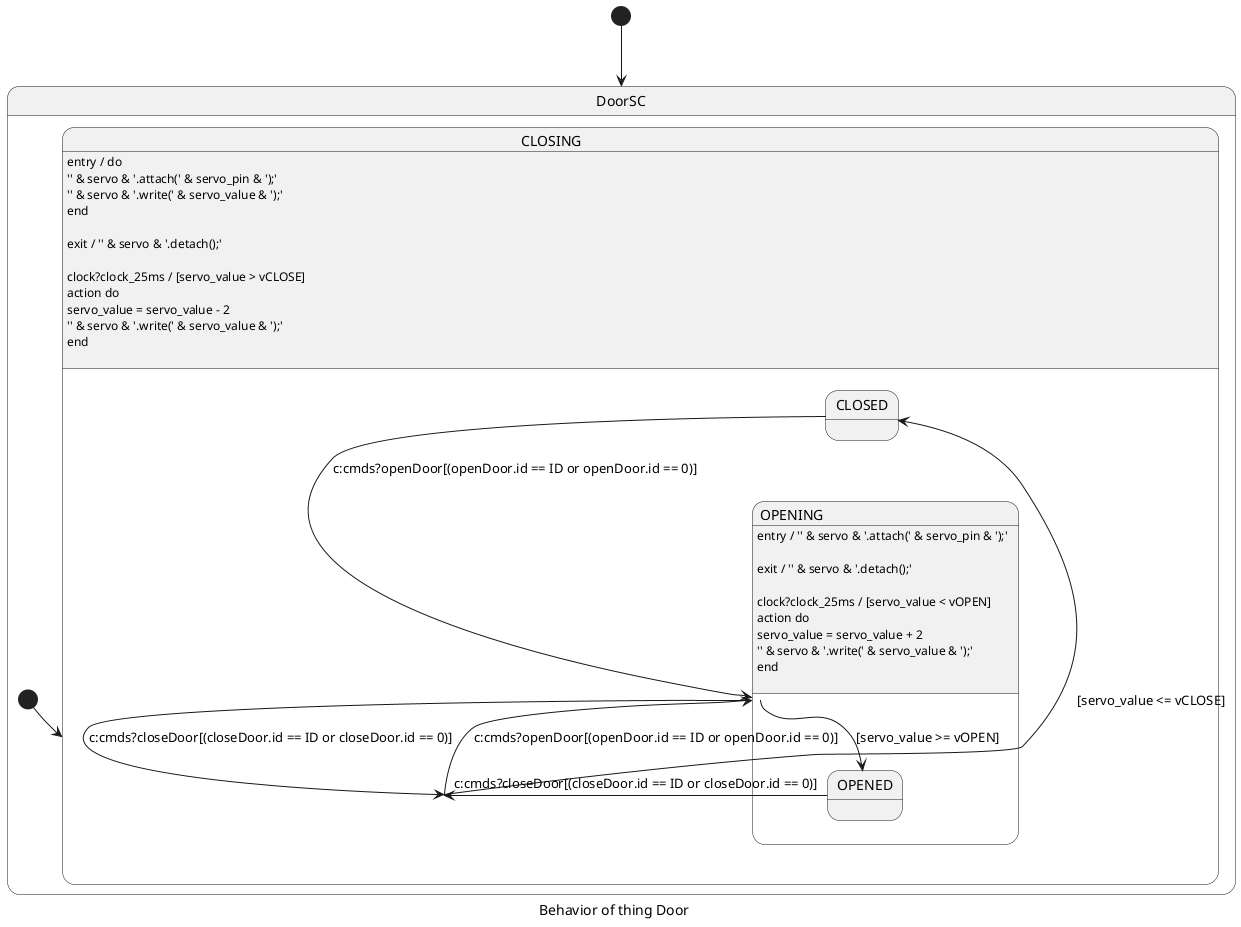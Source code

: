 @startuml
skinparam defaultTextAlignment left
caption Behavior of thing Door
[*] --> DoorSC
state DoorSC{
state CLOSING{
	CLOSING : entry / do \n'' & servo & '.attach(' & servo_pin & ');'\n'' & servo & '.write(' & servo_value & ');'\nend\n
	CLOSING : exit / '' & servo & '.detach();'\n

CLOSING --> CLOSED : [servo_value <= vCLOSE]

CLOSING --> OPENING : c:cmds?openDoor[(openDoor.id == ID or openDoor.id == 0)]
	CLOSING : clock?clock_25ms / [servo_value > vCLOSE]\naction do \nservo_value = servo_value - 2\n'' & servo & '.write(' & servo_value & ');'\nend\n
}
state CLOSED{

CLOSED --> OPENING : c:cmds?openDoor[(openDoor.id == ID or openDoor.id == 0)]
}
state OPENING{
	OPENING : entry / '' & servo & '.attach(' & servo_pin & ');'\n
	OPENING : exit / '' & servo & '.detach();'\n

OPENING --> OPENED : [servo_value >= vOPEN]

OPENING --> CLOSING : c:cmds?closeDoor[(closeDoor.id == ID or closeDoor.id == 0)]
	OPENING : clock?clock_25ms / [servo_value < vOPEN]\naction do \nservo_value = servo_value + 2\n'' & servo & '.write(' & servo_value & ');'\nend\n
}
state OPENED{

OPENED --> CLOSING : c:cmds?closeDoor[(closeDoor.id == ID or closeDoor.id == 0)]
}
[*] --> CLOSING
}
@enduml

